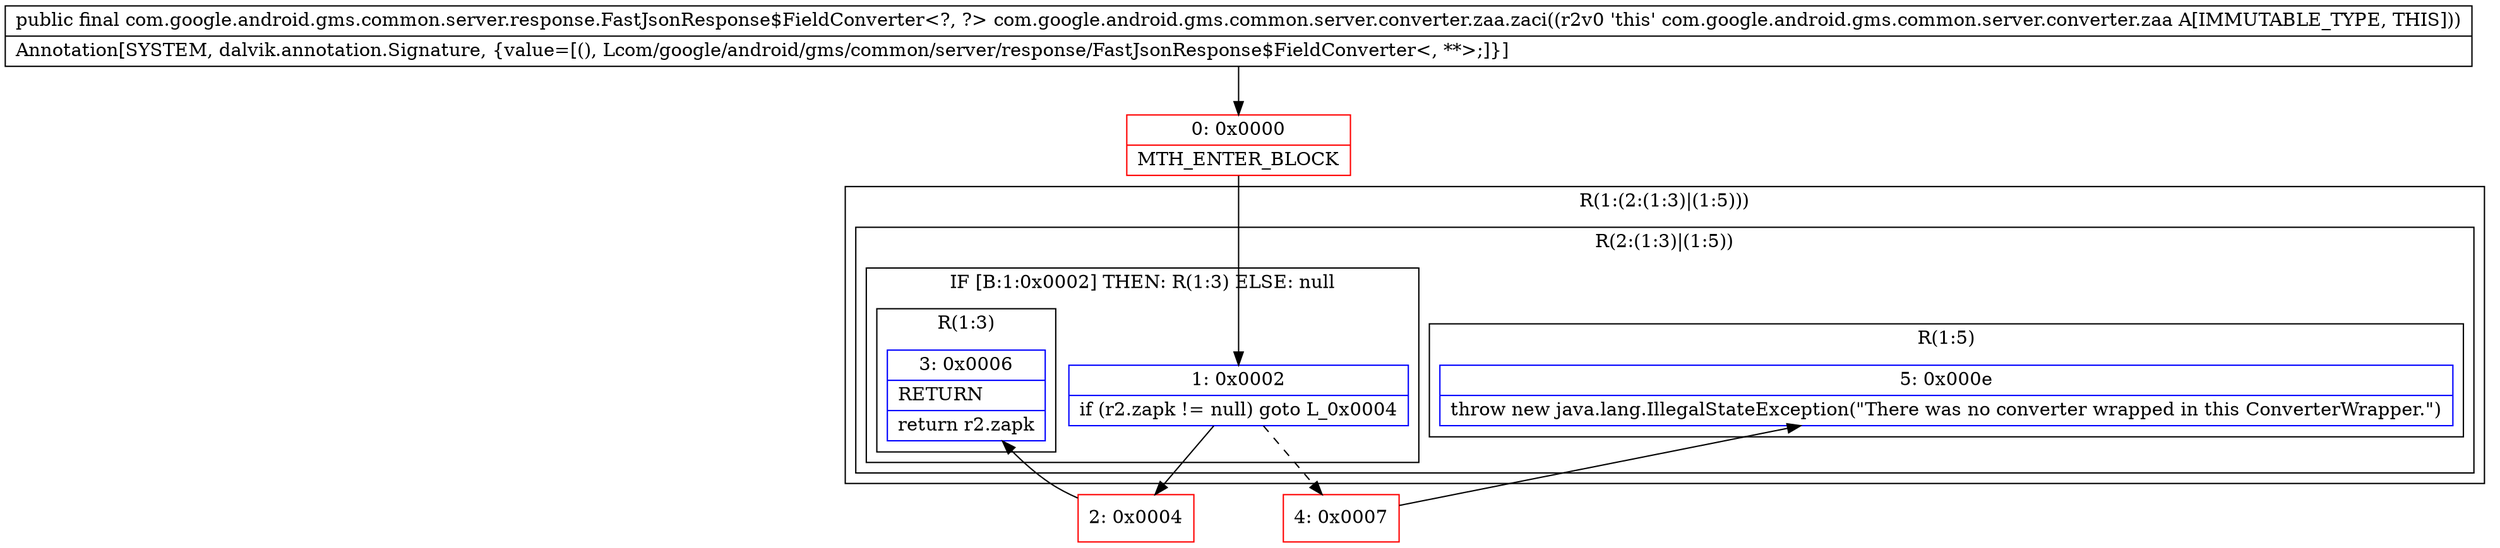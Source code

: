 digraph "CFG forcom.google.android.gms.common.server.converter.zaa.zaci()Lcom\/google\/android\/gms\/common\/server\/response\/FastJsonResponse$FieldConverter;" {
subgraph cluster_Region_839523305 {
label = "R(1:(2:(1:3)|(1:5)))";
node [shape=record,color=blue];
subgraph cluster_Region_160493257 {
label = "R(2:(1:3)|(1:5))";
node [shape=record,color=blue];
subgraph cluster_IfRegion_79867288 {
label = "IF [B:1:0x0002] THEN: R(1:3) ELSE: null";
node [shape=record,color=blue];
Node_1 [shape=record,label="{1\:\ 0x0002|if (r2.zapk != null) goto L_0x0004\l}"];
subgraph cluster_Region_694667871 {
label = "R(1:3)";
node [shape=record,color=blue];
Node_3 [shape=record,label="{3\:\ 0x0006|RETURN\l|return r2.zapk\l}"];
}
}
subgraph cluster_Region_1271945673 {
label = "R(1:5)";
node [shape=record,color=blue];
Node_5 [shape=record,label="{5\:\ 0x000e|throw new java.lang.IllegalStateException(\"There was no converter wrapped in this ConverterWrapper.\")\l}"];
}
}
}
Node_0 [shape=record,color=red,label="{0\:\ 0x0000|MTH_ENTER_BLOCK\l}"];
Node_2 [shape=record,color=red,label="{2\:\ 0x0004}"];
Node_4 [shape=record,color=red,label="{4\:\ 0x0007}"];
MethodNode[shape=record,label="{public final com.google.android.gms.common.server.response.FastJsonResponse$FieldConverter\<?, ?\> com.google.android.gms.common.server.converter.zaa.zaci((r2v0 'this' com.google.android.gms.common.server.converter.zaa A[IMMUTABLE_TYPE, THIS]))  | Annotation[SYSTEM, dalvik.annotation.Signature, \{value=[(), Lcom\/google\/android\/gms\/common\/server\/response\/FastJsonResponse$FieldConverter\<, **\>;]\}]\l}"];
MethodNode -> Node_0;
Node_1 -> Node_2;
Node_1 -> Node_4[style=dashed];
Node_0 -> Node_1;
Node_2 -> Node_3;
Node_4 -> Node_5;
}

